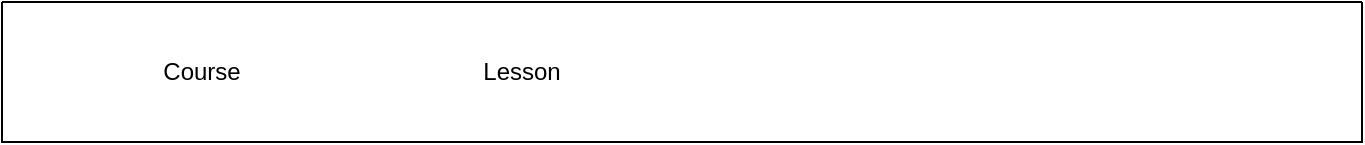 <mxfile version="21.4.0" type="github">
  <diagram name="Page-1" id="w5_Z6XuyeLUM8bMZq4uo">
    <mxGraphModel dx="1514" dy="861" grid="1" gridSize="10" guides="1" tooltips="1" connect="1" arrows="1" fold="1" page="1" pageScale="1" pageWidth="850" pageHeight="1100" math="0" shadow="0">
      <root>
        <mxCell id="0" />
        <mxCell id="1" parent="0" />
        <mxCell id="V4gtt5B7lPNU4ijEH9SD-2" value="" style="swimlane;startSize=0;" vertex="1" parent="1">
          <mxGeometry x="80" y="520" width="680" height="70" as="geometry" />
        </mxCell>
        <mxCell id="V4gtt5B7lPNU4ijEH9SD-4" value="Course" style="text;html=1;strokeColor=none;fillColor=none;align=center;verticalAlign=middle;whiteSpace=wrap;rounded=0;" vertex="1" parent="V4gtt5B7lPNU4ijEH9SD-2">
          <mxGeometry x="70" y="20" width="60" height="30" as="geometry" />
        </mxCell>
        <mxCell id="V4gtt5B7lPNU4ijEH9SD-5" value="Lesson" style="text;html=1;strokeColor=none;fillColor=none;align=center;verticalAlign=middle;whiteSpace=wrap;rounded=0;" vertex="1" parent="V4gtt5B7lPNU4ijEH9SD-2">
          <mxGeometry x="230" y="20" width="60" height="30" as="geometry" />
        </mxCell>
      </root>
    </mxGraphModel>
  </diagram>
</mxfile>
